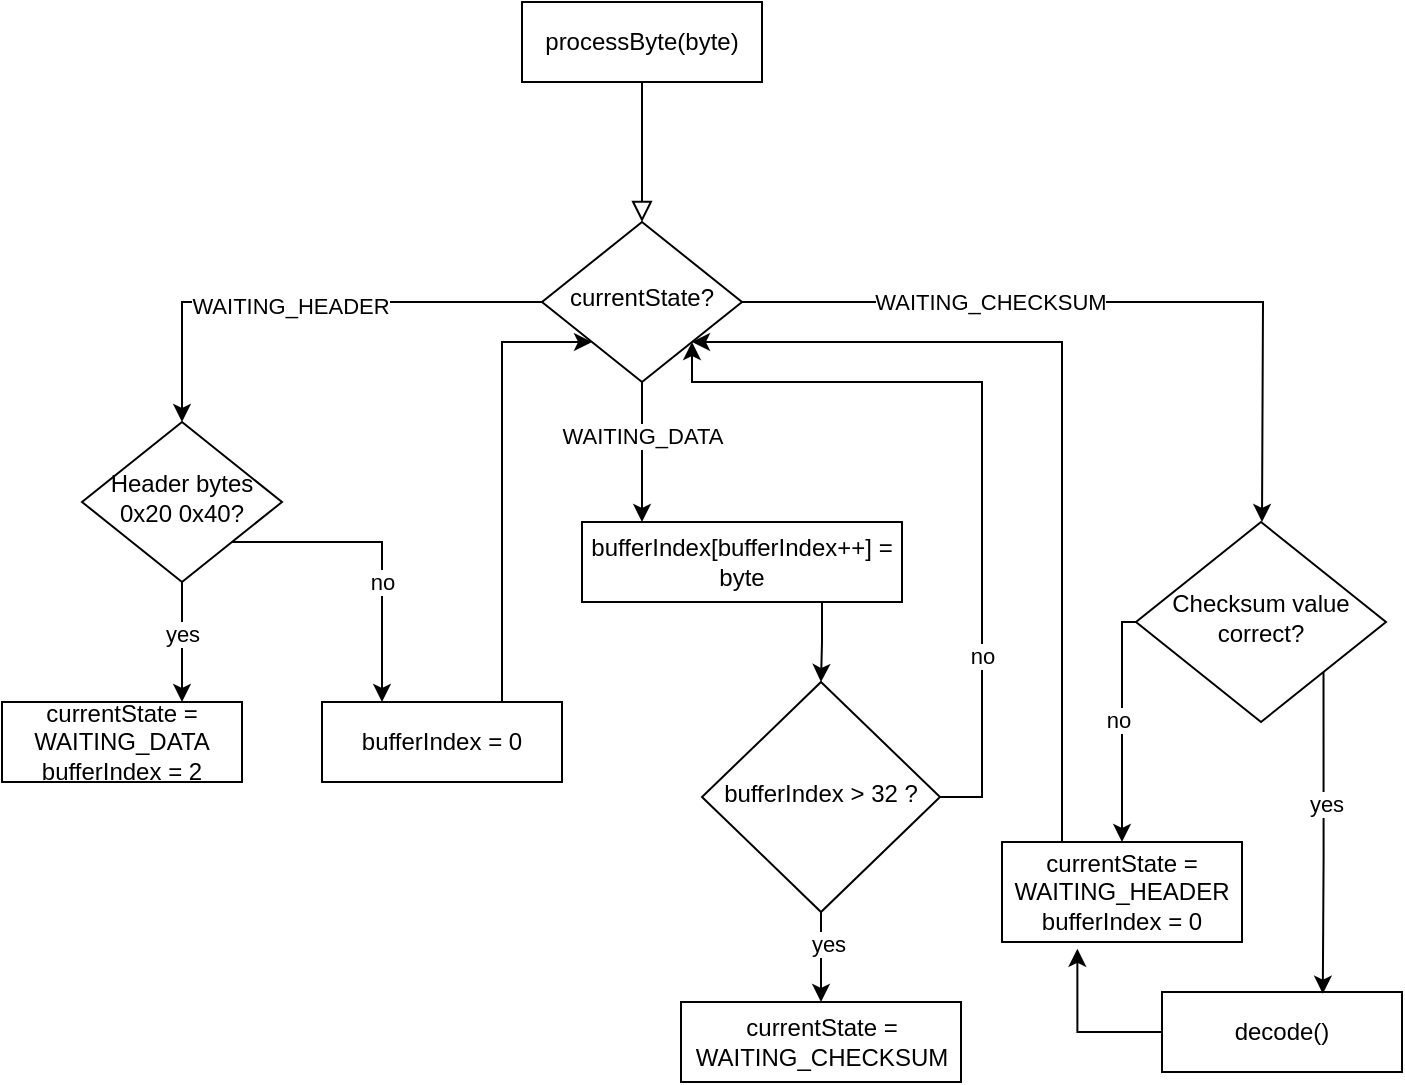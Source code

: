 <mxfile version="27.1.4">
  <diagram id="C5RBs43oDa-KdzZeNtuy" name="Page-1">
    <mxGraphModel dx="983" dy="619" grid="1" gridSize="10" guides="1" tooltips="1" connect="1" arrows="1" fold="1" page="1" pageScale="1" pageWidth="827" pageHeight="1169" math="0" shadow="0">
      <root>
        <mxCell id="WIyWlLk6GJQsqaUBKTNV-0" />
        <mxCell id="WIyWlLk6GJQsqaUBKTNV-1" parent="WIyWlLk6GJQsqaUBKTNV-0" />
        <mxCell id="WIyWlLk6GJQsqaUBKTNV-2" value="" style="rounded=0;html=1;jettySize=auto;orthogonalLoop=1;fontSize=11;endArrow=block;endFill=0;endSize=8;strokeWidth=1;shadow=0;labelBackgroundColor=none;edgeStyle=orthogonalEdgeStyle;" parent="WIyWlLk6GJQsqaUBKTNV-1" source="WIyWlLk6GJQsqaUBKTNV-3" target="WIyWlLk6GJQsqaUBKTNV-6" edge="1">
          <mxGeometry relative="1" as="geometry" />
        </mxCell>
        <mxCell id="WIyWlLk6GJQsqaUBKTNV-3" value="processByte(byte)" style="rounded=0;whiteSpace=wrap;html=1;fontSize=12;glass=0;strokeWidth=1;shadow=0;" parent="WIyWlLk6GJQsqaUBKTNV-1" vertex="1">
          <mxGeometry x="320" y="70" width="120" height="40" as="geometry" />
        </mxCell>
        <mxCell id="VO5jW0Dfxx0X12sgnmE_-9" style="edgeStyle=orthogonalEdgeStyle;rounded=0;orthogonalLoop=1;jettySize=auto;html=1;entryX=0.5;entryY=0;entryDx=0;entryDy=0;" edge="1" parent="WIyWlLk6GJQsqaUBKTNV-1" source="WIyWlLk6GJQsqaUBKTNV-6" target="VO5jW0Dfxx0X12sgnmE_-3">
          <mxGeometry relative="1" as="geometry" />
        </mxCell>
        <mxCell id="VO5jW0Dfxx0X12sgnmE_-10" value="WAITING_HEADER" style="edgeLabel;html=1;align=center;verticalAlign=middle;resizable=0;points=[];" vertex="1" connectable="0" parent="VO5jW0Dfxx0X12sgnmE_-9">
          <mxGeometry x="0.051" y="2" relative="1" as="geometry">
            <mxPoint as="offset" />
          </mxGeometry>
        </mxCell>
        <mxCell id="VO5jW0Dfxx0X12sgnmE_-12" style="edgeStyle=orthogonalEdgeStyle;rounded=0;orthogonalLoop=1;jettySize=auto;html=1;" edge="1" parent="WIyWlLk6GJQsqaUBKTNV-1" source="WIyWlLk6GJQsqaUBKTNV-6">
          <mxGeometry relative="1" as="geometry">
            <mxPoint x="380" y="330" as="targetPoint" />
          </mxGeometry>
        </mxCell>
        <mxCell id="VO5jW0Dfxx0X12sgnmE_-14" value="WAITING_DATA" style="edgeLabel;html=1;align=center;verticalAlign=middle;resizable=0;points=[];" vertex="1" connectable="0" parent="VO5jW0Dfxx0X12sgnmE_-12">
          <mxGeometry x="-0.247" relative="1" as="geometry">
            <mxPoint as="offset" />
          </mxGeometry>
        </mxCell>
        <mxCell id="VO5jW0Dfxx0X12sgnmE_-25" style="edgeStyle=orthogonalEdgeStyle;rounded=0;orthogonalLoop=1;jettySize=auto;html=1;entryX=0.5;entryY=0;entryDx=0;entryDy=0;" edge="1" parent="WIyWlLk6GJQsqaUBKTNV-1" source="WIyWlLk6GJQsqaUBKTNV-6">
          <mxGeometry relative="1" as="geometry">
            <mxPoint x="690" y="330" as="targetPoint" />
          </mxGeometry>
        </mxCell>
        <mxCell id="VO5jW0Dfxx0X12sgnmE_-26" value="WAITING_CHECKSUM" style="edgeLabel;html=1;align=center;verticalAlign=middle;resizable=0;points=[];" vertex="1" connectable="0" parent="VO5jW0Dfxx0X12sgnmE_-25">
          <mxGeometry x="-0.33" relative="1" as="geometry">
            <mxPoint as="offset" />
          </mxGeometry>
        </mxCell>
        <mxCell id="WIyWlLk6GJQsqaUBKTNV-6" value="currentState?" style="rhombus;whiteSpace=wrap;html=1;shadow=0;fontFamily=Helvetica;fontSize=12;align=center;strokeWidth=1;spacing=6;spacingTop=-4;" parent="WIyWlLk6GJQsqaUBKTNV-1" vertex="1">
          <mxGeometry x="330" y="180" width="100" height="80" as="geometry" />
        </mxCell>
        <mxCell id="VO5jW0Dfxx0X12sgnmE_-11" style="edgeStyle=orthogonalEdgeStyle;rounded=0;orthogonalLoop=1;jettySize=auto;html=1;exitX=0.75;exitY=0;exitDx=0;exitDy=0;entryX=0;entryY=1;entryDx=0;entryDy=0;" edge="1" parent="WIyWlLk6GJQsqaUBKTNV-1" source="VO5jW0Dfxx0X12sgnmE_-1" target="WIyWlLk6GJQsqaUBKTNV-6">
          <mxGeometry relative="1" as="geometry">
            <Array as="points">
              <mxPoint x="310" y="240" />
            </Array>
          </mxGeometry>
        </mxCell>
        <mxCell id="VO5jW0Dfxx0X12sgnmE_-1" value="bufferIndex = 0" style="rounded=0;whiteSpace=wrap;html=1;fontSize=12;glass=0;strokeWidth=1;shadow=0;" vertex="1" parent="WIyWlLk6GJQsqaUBKTNV-1">
          <mxGeometry x="220" y="420" width="120" height="40" as="geometry" />
        </mxCell>
        <mxCell id="VO5jW0Dfxx0X12sgnmE_-4" style="edgeStyle=orthogonalEdgeStyle;rounded=0;orthogonalLoop=1;jettySize=auto;html=1;exitX=1;exitY=1;exitDx=0;exitDy=0;entryX=0.25;entryY=0;entryDx=0;entryDy=0;" edge="1" parent="WIyWlLk6GJQsqaUBKTNV-1" source="VO5jW0Dfxx0X12sgnmE_-3" target="VO5jW0Dfxx0X12sgnmE_-1">
          <mxGeometry relative="1" as="geometry" />
        </mxCell>
        <mxCell id="VO5jW0Dfxx0X12sgnmE_-5" value="no" style="edgeLabel;html=1;align=center;verticalAlign=middle;resizable=0;points=[];" vertex="1" connectable="0" parent="VO5jW0Dfxx0X12sgnmE_-4">
          <mxGeometry x="0.265" y="-3" relative="1" as="geometry">
            <mxPoint x="3" y="-3" as="offset" />
          </mxGeometry>
        </mxCell>
        <mxCell id="VO5jW0Dfxx0X12sgnmE_-7" style="edgeStyle=orthogonalEdgeStyle;rounded=0;orthogonalLoop=1;jettySize=auto;html=1;entryX=0.75;entryY=0;entryDx=0;entryDy=0;" edge="1" parent="WIyWlLk6GJQsqaUBKTNV-1" source="VO5jW0Dfxx0X12sgnmE_-3" target="VO5jW0Dfxx0X12sgnmE_-6">
          <mxGeometry relative="1" as="geometry" />
        </mxCell>
        <mxCell id="VO5jW0Dfxx0X12sgnmE_-8" value="yes" style="edgeLabel;html=1;align=center;verticalAlign=middle;resizable=0;points=[];" vertex="1" connectable="0" parent="VO5jW0Dfxx0X12sgnmE_-7">
          <mxGeometry x="-0.138" relative="1" as="geometry">
            <mxPoint as="offset" />
          </mxGeometry>
        </mxCell>
        <mxCell id="VO5jW0Dfxx0X12sgnmE_-3" value="Header bytes 0x20 0x40?" style="rhombus;whiteSpace=wrap;html=1;shadow=0;fontFamily=Helvetica;fontSize=12;align=center;strokeWidth=1;spacing=6;spacingTop=-4;" vertex="1" parent="WIyWlLk6GJQsqaUBKTNV-1">
          <mxGeometry x="100" y="280" width="100" height="80" as="geometry" />
        </mxCell>
        <mxCell id="VO5jW0Dfxx0X12sgnmE_-6" value="currentState = WAITING_DATA&lt;div&gt;bufferIndex = 2&lt;/div&gt;" style="rounded=0;whiteSpace=wrap;html=1;fontSize=12;glass=0;strokeWidth=1;shadow=0;" vertex="1" parent="WIyWlLk6GJQsqaUBKTNV-1">
          <mxGeometry x="60" y="420" width="120" height="40" as="geometry" />
        </mxCell>
        <mxCell id="VO5jW0Dfxx0X12sgnmE_-16" style="edgeStyle=orthogonalEdgeStyle;rounded=0;orthogonalLoop=1;jettySize=auto;html=1;exitX=0.75;exitY=1;exitDx=0;exitDy=0;entryX=0.5;entryY=0;entryDx=0;entryDy=0;" edge="1" parent="WIyWlLk6GJQsqaUBKTNV-1" source="VO5jW0Dfxx0X12sgnmE_-13" target="VO5jW0Dfxx0X12sgnmE_-15">
          <mxGeometry relative="1" as="geometry" />
        </mxCell>
        <mxCell id="VO5jW0Dfxx0X12sgnmE_-13" value="bufferIndex[bufferIndex++] = byte" style="rounded=0;whiteSpace=wrap;html=1;fontSize=12;glass=0;strokeWidth=1;shadow=0;" vertex="1" parent="WIyWlLk6GJQsqaUBKTNV-1">
          <mxGeometry x="350" y="330" width="160" height="40" as="geometry" />
        </mxCell>
        <mxCell id="VO5jW0Dfxx0X12sgnmE_-17" style="edgeStyle=orthogonalEdgeStyle;rounded=0;orthogonalLoop=1;jettySize=auto;html=1;entryX=1;entryY=1;entryDx=0;entryDy=0;" edge="1" parent="WIyWlLk6GJQsqaUBKTNV-1" source="VO5jW0Dfxx0X12sgnmE_-15" target="WIyWlLk6GJQsqaUBKTNV-6">
          <mxGeometry relative="1" as="geometry">
            <Array as="points">
              <mxPoint x="550" y="467" />
              <mxPoint x="550" y="260" />
              <mxPoint x="405" y="260" />
            </Array>
          </mxGeometry>
        </mxCell>
        <mxCell id="VO5jW0Dfxx0X12sgnmE_-18" value="no" style="edgeLabel;html=1;align=center;verticalAlign=middle;resizable=0;points=[];" vertex="1" connectable="0" parent="VO5jW0Dfxx0X12sgnmE_-17">
          <mxGeometry x="-0.534" y="-3" relative="1" as="geometry">
            <mxPoint x="-3" as="offset" />
          </mxGeometry>
        </mxCell>
        <mxCell id="VO5jW0Dfxx0X12sgnmE_-19" style="edgeStyle=orthogonalEdgeStyle;rounded=0;orthogonalLoop=1;jettySize=auto;html=1;" edge="1" parent="WIyWlLk6GJQsqaUBKTNV-1" source="VO5jW0Dfxx0X12sgnmE_-15">
          <mxGeometry relative="1" as="geometry">
            <mxPoint x="469.5" y="570" as="targetPoint" />
          </mxGeometry>
        </mxCell>
        <mxCell id="VO5jW0Dfxx0X12sgnmE_-20" value="yes" style="edgeLabel;html=1;align=center;verticalAlign=middle;resizable=0;points=[];" vertex="1" connectable="0" parent="VO5jW0Dfxx0X12sgnmE_-19">
          <mxGeometry x="-0.327" y="3" relative="1" as="geometry">
            <mxPoint as="offset" />
          </mxGeometry>
        </mxCell>
        <mxCell id="VO5jW0Dfxx0X12sgnmE_-15" value="bufferIndex &amp;gt; 32 ?" style="rhombus;whiteSpace=wrap;html=1;shadow=0;fontFamily=Helvetica;fontSize=12;align=center;strokeWidth=1;spacing=6;spacingTop=-4;" vertex="1" parent="WIyWlLk6GJQsqaUBKTNV-1">
          <mxGeometry x="410" y="410" width="119" height="115" as="geometry" />
        </mxCell>
        <mxCell id="VO5jW0Dfxx0X12sgnmE_-22" value="currentState = WAITING_CHECKSUM" style="rounded=0;whiteSpace=wrap;html=1;fontSize=12;glass=0;strokeWidth=1;shadow=0;" vertex="1" parent="WIyWlLk6GJQsqaUBKTNV-1">
          <mxGeometry x="399.5" y="570" width="140" height="40" as="geometry" />
        </mxCell>
        <mxCell id="VO5jW0Dfxx0X12sgnmE_-29" style="edgeStyle=orthogonalEdgeStyle;rounded=0;orthogonalLoop=1;jettySize=auto;html=1;entryX=0.5;entryY=0;entryDx=0;entryDy=0;exitX=0;exitY=0.5;exitDx=0;exitDy=0;" edge="1" parent="WIyWlLk6GJQsqaUBKTNV-1" source="VO5jW0Dfxx0X12sgnmE_-28" target="VO5jW0Dfxx0X12sgnmE_-31">
          <mxGeometry relative="1" as="geometry">
            <mxPoint x="600" y="470" as="targetPoint" />
            <Array as="points">
              <mxPoint x="620" y="380" />
            </Array>
          </mxGeometry>
        </mxCell>
        <mxCell id="VO5jW0Dfxx0X12sgnmE_-30" value="no" style="edgeLabel;html=1;align=center;verticalAlign=middle;resizable=0;points=[];" vertex="1" connectable="0" parent="VO5jW0Dfxx0X12sgnmE_-29">
          <mxGeometry x="-0.054" y="-2" relative="1" as="geometry">
            <mxPoint as="offset" />
          </mxGeometry>
        </mxCell>
        <mxCell id="VO5jW0Dfxx0X12sgnmE_-28" value="Checksum value correct?" style="rhombus;whiteSpace=wrap;html=1;shadow=0;fontFamily=Helvetica;fontSize=12;align=center;strokeWidth=1;spacing=6;spacingTop=-4;" vertex="1" parent="WIyWlLk6GJQsqaUBKTNV-1">
          <mxGeometry x="627" y="330" width="125" height="100" as="geometry" />
        </mxCell>
        <mxCell id="VO5jW0Dfxx0X12sgnmE_-34" style="edgeStyle=orthogonalEdgeStyle;rounded=0;orthogonalLoop=1;jettySize=auto;html=1;exitX=0.25;exitY=0;exitDx=0;exitDy=0;entryX=1;entryY=1;entryDx=0;entryDy=0;" edge="1" parent="WIyWlLk6GJQsqaUBKTNV-1" source="VO5jW0Dfxx0X12sgnmE_-31" target="WIyWlLk6GJQsqaUBKTNV-6">
          <mxGeometry relative="1" as="geometry">
            <Array as="points">
              <mxPoint x="590" y="240" />
            </Array>
          </mxGeometry>
        </mxCell>
        <mxCell id="VO5jW0Dfxx0X12sgnmE_-31" value="currentState = WAITING_HEADER&lt;div&gt;bufferIndex = 0&lt;/div&gt;" style="rounded=0;whiteSpace=wrap;html=1;fontSize=12;glass=0;strokeWidth=1;shadow=0;" vertex="1" parent="WIyWlLk6GJQsqaUBKTNV-1">
          <mxGeometry x="560" y="490" width="120" height="50" as="geometry" />
        </mxCell>
        <mxCell id="VO5jW0Dfxx0X12sgnmE_-33" value="decode()" style="rounded=0;whiteSpace=wrap;html=1;fontSize=12;glass=0;strokeWidth=1;shadow=0;" vertex="1" parent="WIyWlLk6GJQsqaUBKTNV-1">
          <mxGeometry x="640" y="565" width="120" height="40" as="geometry" />
        </mxCell>
        <mxCell id="VO5jW0Dfxx0X12sgnmE_-35" style="edgeStyle=orthogonalEdgeStyle;rounded=0;orthogonalLoop=1;jettySize=auto;html=1;exitX=1;exitY=1;exitDx=0;exitDy=0;entryX=0.67;entryY=0.021;entryDx=0;entryDy=0;entryPerimeter=0;" edge="1" parent="WIyWlLk6GJQsqaUBKTNV-1" source="VO5jW0Dfxx0X12sgnmE_-28" target="VO5jW0Dfxx0X12sgnmE_-33">
          <mxGeometry relative="1" as="geometry" />
        </mxCell>
        <mxCell id="VO5jW0Dfxx0X12sgnmE_-36" value="yes" style="edgeLabel;html=1;align=center;verticalAlign=middle;resizable=0;points=[];" vertex="1" connectable="0" parent="VO5jW0Dfxx0X12sgnmE_-35">
          <mxGeometry x="-0.186" y="1" relative="1" as="geometry">
            <mxPoint as="offset" />
          </mxGeometry>
        </mxCell>
        <mxCell id="VO5jW0Dfxx0X12sgnmE_-37" style="edgeStyle=orthogonalEdgeStyle;rounded=0;orthogonalLoop=1;jettySize=auto;html=1;entryX=0.314;entryY=1.068;entryDx=0;entryDy=0;entryPerimeter=0;exitX=0;exitY=0.5;exitDx=0;exitDy=0;" edge="1" parent="WIyWlLk6GJQsqaUBKTNV-1" source="VO5jW0Dfxx0X12sgnmE_-33" target="VO5jW0Dfxx0X12sgnmE_-31">
          <mxGeometry relative="1" as="geometry" />
        </mxCell>
      </root>
    </mxGraphModel>
  </diagram>
</mxfile>
